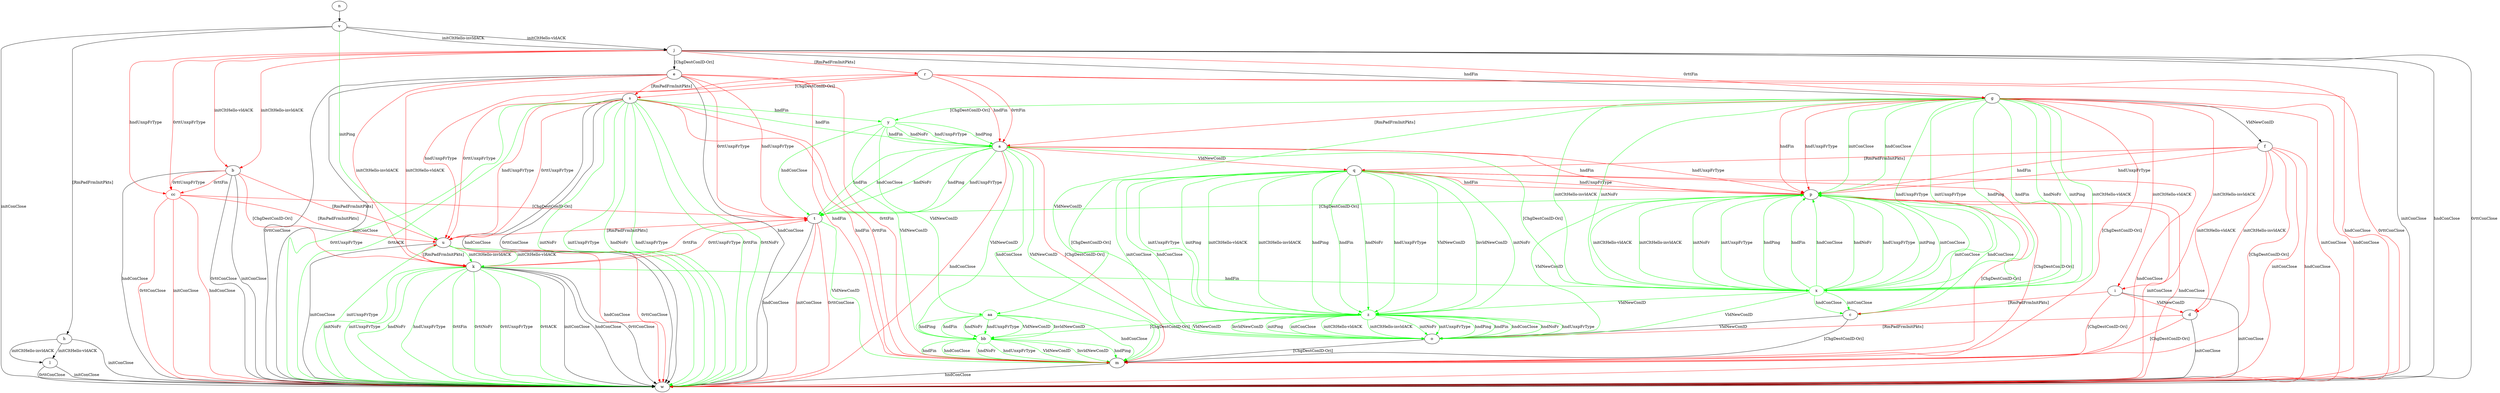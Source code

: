 digraph "" {
	a -> m	[key=0,
		color=green,
		label="hndConClose "];
	a -> m	[key=1,
		color=green,
		label="VldNewConID "];
	a -> m	[key=2,
		color=red,
		label="[ChgDestConID-Ori] "];
	a -> p	[key=0,
		color=red,
		label="hndFin "];
	a -> p	[key=1,
		color=red,
		label="hndUnxpFrType "];
	a -> q	[key=0,
		color=red,
		label="VldNewConID "];
	a -> t	[key=0,
		color=green,
		label="hndPing "];
	a -> t	[key=1,
		color=green,
		label="hndFin "];
	a -> t	[key=2,
		color=green,
		label="hndConClose "];
	a -> t	[key=3,
		color=green,
		label="hndNoFr "];
	a -> t	[key=4,
		color=green,
		label="hndUnxpFrType "];
	a -> w	[key=0,
		color=red,
		label="hndConClose "];
	bb	[color=green];
	a -> bb	[key=0,
		color=green,
		label="VldNewConID "];
	b -> k	[key=0,
		color=red,
		label="[ChgDestConID-Ori] "];
	b -> u	[key=0,
		color=red,
		label="[RmPadFrmInitPkts] "];
	b -> w	[key=0,
		label="initConClose "];
	b -> w	[key=1,
		label="hndConClose "];
	b -> w	[key=2,
		label="0rttConClose "];
	cc	[color=red];
	b -> cc	[key=0,
		color=red,
		label="0rttFin "];
	b -> cc	[key=1,
		color=red,
		label="0rttUnxpFrType "];
	c -> m	[key=0,
		label="[ChgDestConID-Ori] "];
	c -> o	[key=0,
		label="VldNewConID "];
	d -> m	[key=0,
		color=red,
		label="[ChgDestConID-Ori] "];
	d -> o	[key=0,
		color=red,
		label="[RmPadFrmInitPkts] "];
	d -> w	[key=0,
		label="initConClose "];
	e -> k	[key=0,
		color=red,
		label="initCltHello-vldACK "];
	e -> k	[key=1,
		color=red,
		label="initCltHello-invldACK "];
	e -> m	[key=0,
		color=red,
		label="hndFin "];
	e -> m	[key=1,
		color=red,
		label="0rttFin "];
	e -> s	[key=0,
		color=red,
		label="[RmPadFrmInitPkts] "];
	e -> t	[key=0,
		color=red,
		label="hndUnxpFrType "];
	e -> t	[key=1,
		color=red,
		label="0rttUnxpFrType "];
	e -> w	[key=0,
		label="initConClose "];
	e -> w	[key=1,
		label="hndConClose "];
	e -> w	[key=2,
		label="0rttConClose "];
	f -> d	[key=0,
		color=red,
		label="initCltHello-vldACK "];
	f -> d	[key=1,
		color=red,
		label="initCltHello-invldACK "];
	f -> m	[key=0,
		color=red,
		label="[ChgDestConID-Ori] "];
	f -> p	[key=0,
		color=red,
		label="hndFin "];
	f -> p	[key=1,
		color=red,
		label="hndUnxpFrType "];
	f -> q	[key=0,
		color=red,
		label="[RmPadFrmInitPkts] "];
	f -> w	[key=0,
		color=red,
		label="initConClose "];
	f -> w	[key=1,
		color=red,
		label="hndConClose "];
	g -> a	[key=0,
		color=red,
		label="[RmPadFrmInitPkts] "];
	g -> f	[key=0,
		label="VldNewConID "];
	g -> i	[key=0,
		color=red,
		label="initCltHello-vldACK "];
	g -> i	[key=1,
		color=red,
		label="initCltHello-invldACK "];
	g -> m	[key=0,
		color=red,
		label="[ChgDestConID-Ori] "];
	g -> p	[key=0,
		color=green,
		label="initConClose "];
	g -> p	[key=1,
		color=green,
		label="hndConClose "];
	g -> p	[key=2,
		color=red,
		label="hndFin "];
	g -> p	[key=3,
		color=red,
		label="hndUnxpFrType "];
	g -> w	[key=0,
		color=red,
		label="initConClose "];
	g -> w	[key=1,
		color=red,
		label="hndConClose "];
	x	[color=green];
	g -> x	[key=0,
		color=green,
		label="initPing "];
	g -> x	[key=1,
		color=green,
		label="initCltHello-vldACK "];
	g -> x	[key=2,
		color=green,
		label="initCltHello-invldACK "];
	g -> x	[key=3,
		color=green,
		label="initNoFr "];
	g -> x	[key=4,
		color=green,
		label="initUnxpFrType "];
	g -> x	[key=5,
		color=green,
		label="hndPing "];
	g -> x	[key=6,
		color=green,
		label="hndFin "];
	g -> x	[key=7,
		color=green,
		label="hndNoFr "];
	g -> x	[key=8,
		color=green,
		label="hndUnxpFrType "];
	y	[color=green];
	g -> y	[key=0,
		color=green,
		label="[ChgDestConID-Ori] "];
	z	[color=green];
	g -> z	[key=0,
		color=green,
		label="VldNewConID "];
	h -> l	[key=0,
		label="initCltHello-vldACK "];
	h -> l	[key=1,
		label="initCltHello-invldACK "];
	h -> w	[key=0,
		label="initConClose "];
	i -> c	[key=0,
		color=red,
		label="[RmPadFrmInitPkts] "];
	i -> d	[key=0,
		color=red,
		label="VldNewConID "];
	i -> m	[key=0,
		color=red,
		label="[ChgDestConID-Ori] "];
	i -> w	[key=0,
		label="initConClose "];
	j -> b	[key=0,
		color=red,
		label="initCltHello-vldACK "];
	j -> b	[key=1,
		color=red,
		label="initCltHello-invldACK "];
	j -> e	[key=0,
		label="[ChgDestConID-Ori] "];
	j -> g	[key=0,
		label="hndFin "];
	j -> g	[key=1,
		color=red,
		label="0rttFin "];
	j -> r	[key=0,
		color=red,
		label="[RmPadFrmInitPkts] "];
	j -> w	[key=0,
		label="initConClose "];
	j -> w	[key=1,
		label="hndConClose "];
	j -> w	[key=2,
		label="0rttConClose "];
	j -> cc	[key=0,
		color=red,
		label="hndUnxpFrType "];
	j -> cc	[key=1,
		color=red,
		label="0rttUnxpFrType "];
	k -> t	[key=0,
		color=red,
		label="0rttFin "];
	k -> t	[key=1,
		color=red,
		label="0rttUnxpFrType "];
	k -> u	[key=0,
		color=red,
		label="[RmPadFrmInitPkts] "];
	k -> w	[key=0,
		label="initConClose "];
	k -> w	[key=1,
		label="hndConClose "];
	k -> w	[key=2,
		label="0rttConClose "];
	k -> w	[key=3,
		color=green,
		label="initNoFr "];
	k -> w	[key=4,
		color=green,
		label="initUnxpFrType "];
	k -> w	[key=5,
		color=green,
		label="hndNoFr "];
	k -> w	[key=6,
		color=green,
		label="hndUnxpFrType "];
	k -> w	[key=7,
		color=green,
		label="0rttFin "];
	k -> w	[key=8,
		color=green,
		label="0rttNoFr "];
	k -> w	[key=9,
		color=green,
		label="0rttUnxpFrType "];
	k -> w	[key=10,
		color=green,
		label="0rttACK "];
	k -> x	[key=0,
		color=green,
		label="hndFin "];
	l -> w	[key=0,
		label="initConClose "];
	l -> w	[key=1,
		label="0rttConClose "];
	m -> w	[key=0,
		label="hndConClose "];
	n -> v	[key=0];
	o -> m	[key=0,
		label="[ChgDestConID-Ori] "];
	p -> c	[key=0,
		color=green,
		label="initConClose "];
	p -> c	[key=1,
		color=green,
		label="hndConClose "];
	p -> m	[key=0,
		color=red,
		label="[ChgDestConID-Ori] "];
	p -> o	[key=0,
		color=green,
		label="VldNewConID "];
	p -> t	[key=0,
		color=green,
		label="[ChgDestConID-Ori] "];
	p -> w	[key=0,
		color=red,
		label="initConClose "];
	p -> w	[key=1,
		color=red,
		label="hndConClose "];
	q -> m	[key=0,
		color=red,
		label="[ChgDestConID-Ori] "];
	q -> o	[key=0,
		color=green,
		label="initConClose "];
	q -> o	[key=1,
		color=green,
		label="hndConClose "];
	q -> p	[key=0,
		color=red,
		label="hndFin "];
	q -> p	[key=1,
		color=red,
		label="hndUnxpFrType "];
	q -> w	[key=0,
		color=red,
		label="hndConClose "];
	q -> z	[key=0,
		color=green,
		label="initPing "];
	q -> z	[key=1,
		color=green,
		label="initCltHello-vldACK "];
	q -> z	[key=2,
		color=green,
		label="initCltHello-invldACK "];
	q -> z	[key=3,
		color=green,
		label="initNoFr "];
	q -> z	[key=4,
		color=green,
		label="initUnxpFrType "];
	q -> z	[key=5,
		color=green,
		label="hndPing "];
	q -> z	[key=6,
		color=green,
		label="hndFin "];
	q -> z	[key=7,
		color=green,
		label="hndNoFr "];
	q -> z	[key=8,
		color=green,
		label="hndUnxpFrType "];
	q -> z	[key=9,
		color=green,
		label="VldNewConID "];
	q -> z	[key=10,
		color=green,
		label="InvldNewConID "];
	aa	[color=green];
	q -> aa	[key=0,
		color=green,
		label="[ChgDestConID-Ori] "];
	r -> a	[key=0,
		color=red,
		label="hndFin "];
	r -> a	[key=1,
		color=red,
		label="0rttFin "];
	r -> s	[key=0,
		color=red,
		label="[ChgDestConID-Ori] "];
	r -> u	[key=0,
		color=red,
		label="hndUnxpFrType "];
	r -> u	[key=1,
		color=red,
		label="0rttUnxpFrType "];
	r -> w	[key=0,
		color=red,
		label="hndConClose "];
	r -> w	[key=1,
		color=red,
		label="0rttConClose "];
	s -> a	[key=0,
		color=green,
		label="hndFin "];
	s -> m	[key=0,
		color=red,
		label="hndFin "];
	s -> m	[key=1,
		color=red,
		label="0rttFin "];
	s -> u	[key=0,
		color=red,
		label="hndUnxpFrType "];
	s -> u	[key=1,
		color=red,
		label="0rttUnxpFrType "];
	s -> w	[key=0,
		label="hndConClose "];
	s -> w	[key=1,
		label="0rttConClose "];
	s -> w	[key=2,
		color=green,
		label="initNoFr "];
	s -> w	[key=3,
		color=green,
		label="initUnxpFrType "];
	s -> w	[key=4,
		color=green,
		label="hndNoFr "];
	s -> w	[key=5,
		color=green,
		label="hndUnxpFrType "];
	s -> w	[key=6,
		color=green,
		label="0rttFin "];
	s -> w	[key=7,
		color=green,
		label="0rttNoFr "];
	s -> w	[key=8,
		color=green,
		label="0rttUnxpFrType "];
	s -> w	[key=9,
		color=green,
		label="0rttACK "];
	s -> y	[key=0,
		color=green,
		label="hndFin "];
	t -> m	[key=0,
		color=green,
		label="VldNewConID "];
	t -> u	[key=0,
		color=red,
		label="[RmPadFrmInitPkts] "];
	t -> w	[key=0,
		label="hndConClose "];
	t -> w	[key=1,
		color=red,
		label="initConClose "];
	t -> w	[key=2,
		color=red,
		label="0rttConClose "];
	u -> k	[key=0,
		color=green,
		label="initCltHello-vldACK "];
	u -> k	[key=1,
		color=green,
		label="initCltHello-invldACK "];
	u -> w	[key=0,
		label="initConClose "];
	u -> w	[key=1,
		color=green,
		label="initUnxpFrType "];
	u -> w	[key=2,
		color=red,
		label="hndConClose "];
	u -> w	[key=3,
		color=red,
		label="0rttConClose "];
	v -> h	[key=0,
		label="[RmPadFrmInitPkts] "];
	v -> j	[key=0,
		label="initCltHello-vldACK "];
	v -> j	[key=1,
		label="initCltHello-invldACK "];
	v -> u	[key=0,
		color=green,
		label="initPing "];
	v -> w	[key=0,
		label="initConClose "];
	x -> a	[key=0,
		color=green,
		label="[ChgDestConID-Ori] "];
	x -> c	[key=0,
		color=green,
		label="initConClose "];
	x -> c	[key=1,
		color=green,
		label="hndConClose "];
	x -> o	[key=0,
		color=green,
		label="VldNewConID "];
	x -> p	[key=0,
		color=green,
		label="initPing "];
	x -> p	[key=1,
		color=green,
		label="initConClose "];
	x -> p	[key=2,
		color=green,
		label="initCltHello-vldACK "];
	x -> p	[key=3,
		color=green,
		label="initCltHello-invldACK "];
	x -> p	[key=4,
		color=green,
		label="initNoFr "];
	x -> p	[key=5,
		color=green,
		label="initUnxpFrType "];
	x -> p	[key=6,
		color=green,
		label="hndPing "];
	x -> p	[key=7,
		color=green,
		label="hndFin "];
	x -> p	[key=8,
		color=green,
		label="hndConClose "];
	x -> p	[key=9,
		color=green,
		label="hndNoFr "];
	x -> p	[key=10,
		color=green,
		label="hndUnxpFrType "];
	x -> z	[key=0,
		color=green,
		label="VldNewConID "];
	y -> a	[key=0,
		color=green,
		label="hndPing "];
	y -> a	[key=1,
		color=green,
		label="hndFin "];
	y -> a	[key=2,
		color=green,
		label="hndNoFr "];
	y -> a	[key=3,
		color=green,
		label="hndUnxpFrType "];
	y -> t	[key=0,
		color=green,
		label="hndConClose "];
	y -> aa	[key=0,
		color=green,
		label="VldNewConID "];
	y -> bb	[key=0,
		color=green,
		label="VldNewConID "];
	z -> o	[key=0,
		color=green,
		label="initPing "];
	z -> o	[key=1,
		color=green,
		label="initConClose "];
	z -> o	[key=2,
		color=green,
		label="initCltHello-vldACK "];
	z -> o	[key=3,
		color=green,
		label="initCltHello-invldACK "];
	z -> o	[key=4,
		color=green,
		label="initNoFr "];
	z -> o	[key=5,
		color=green,
		label="initUnxpFrType "];
	z -> o	[key=6,
		color=green,
		label="hndPing "];
	z -> o	[key=7,
		color=green,
		label="hndFin "];
	z -> o	[key=8,
		color=green,
		label="hndConClose "];
	z -> o	[key=9,
		color=green,
		label="hndNoFr "];
	z -> o	[key=10,
		color=green,
		label="hndUnxpFrType "];
	z -> o	[key=11,
		color=green,
		label="VldNewConID "];
	z -> o	[key=12,
		color=green,
		label="InvldNewConID "];
	z -> bb	[key=0,
		color=green,
		label="[ChgDestConID-Ori] "];
	aa -> m	[key=0,
		color=green,
		label="hndConClose "];
	aa -> bb	[key=0,
		color=green,
		label="hndPing "];
	aa -> bb	[key=1,
		color=green,
		label="hndFin "];
	aa -> bb	[key=2,
		color=green,
		label="hndNoFr "];
	aa -> bb	[key=3,
		color=green,
		label="hndUnxpFrType "];
	aa -> bb	[key=4,
		color=green,
		label="VldNewConID "];
	aa -> bb	[key=5,
		color=green,
		label="InvldNewConID "];
	bb -> m	[key=0,
		color=green,
		label="hndPing "];
	bb -> m	[key=1,
		color=green,
		label="hndFin "];
	bb -> m	[key=2,
		color=green,
		label="hndConClose "];
	bb -> m	[key=3,
		color=green,
		label="hndNoFr "];
	bb -> m	[key=4,
		color=green,
		label="hndUnxpFrType "];
	bb -> m	[key=5,
		color=green,
		label="VldNewConID "];
	bb -> m	[key=6,
		color=green,
		label="InvldNewConID "];
	cc -> t	[key=0,
		color=red,
		label="[ChgDestConID-Ori] "];
	cc -> u	[key=0,
		color=red,
		label="[RmPadFrmInitPkts] "];
	cc -> w	[key=0,
		color=red,
		label="initConClose "];
	cc -> w	[key=1,
		color=red,
		label="hndConClose "];
	cc -> w	[key=2,
		color=red,
		label="0rttConClose "];
}
